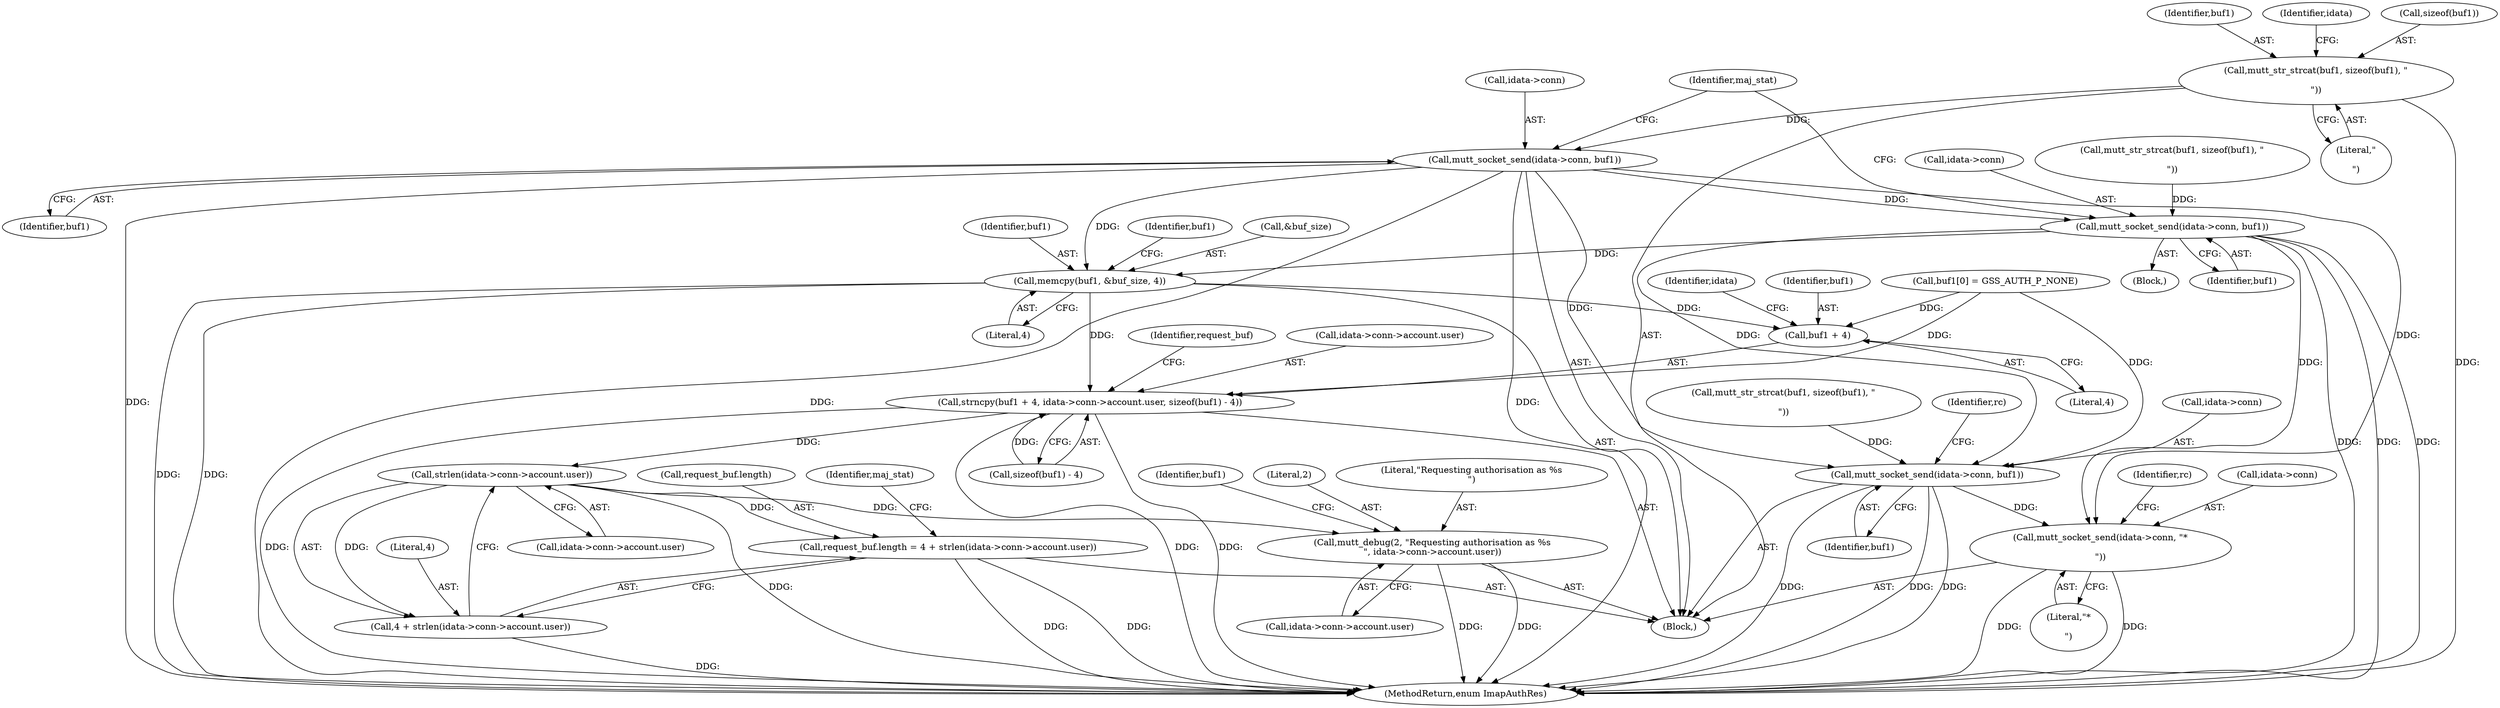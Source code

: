 digraph "0_neomutt_6f163e07ae68654d7ac5268cbb7565f6df79ad85_0@API" {
"1000334" [label="(Call,mutt_socket_send(idata->conn, buf1))"];
"1000329" [label="(Call,mutt_str_strcat(buf1, sizeof(buf1), \"\r\n\"))"];
"1000455" [label="(Call,mutt_socket_send(idata->conn, buf1))"];
"1000616" [label="(Call,memcpy(buf1, &buf_size, 4))"];
"1000626" [label="(Call,strncpy(buf1 + 4, idata->conn->account.user, sizeof(buf1) - 4))"];
"1000652" [label="(Call,strlen(idata->conn->account.user))"];
"1000646" [label="(Call,request_buf.length = 4 + strlen(idata->conn->account.user))"];
"1000650" [label="(Call,4 + strlen(idata->conn->account.user))"];
"1000695" [label="(Call,mutt_debug(2, \"Requesting authorisation as %s\n\", idata->conn->account.user))"];
"1000627" [label="(Call,buf1 + 4)"];
"1000710" [label="(Call,mutt_socket_send(idata->conn, buf1))"];
"1000767" [label="(Call,mutt_socket_send(idata->conn, \"*\r\n\"))"];
"1000647" [label="(Call,request_buf.length)"];
"1000651" [label="(Literal,4)"];
"1000650" [label="(Call,4 + strlen(idata->conn->account.user))"];
"1000646" [label="(Call,request_buf.length = 4 + strlen(idata->conn->account.user))"];
"1000616" [label="(Call,memcpy(buf1, &buf_size, 4))"];
"1000330" [label="(Identifier,buf1)"];
"1000695" [label="(Call,mutt_debug(2, \"Requesting authorisation as %s\n\", idata->conn->account.user))"];
"1000706" [label="(Identifier,buf1)"];
"1000661" [label="(Identifier,maj_stat)"];
"1000343" [label="(Block,)"];
"1000617" [label="(Identifier,buf1)"];
"1000698" [label="(Call,idata->conn->account.user)"];
"1000633" [label="(Identifier,idata)"];
"1000710" [label="(Call,mutt_socket_send(idata->conn, buf1))"];
"1000329" [label="(Call,mutt_str_strcat(buf1, sizeof(buf1), \"\r\n\"))"];
"1000767" [label="(Call,mutt_socket_send(idata->conn, \"*\r\n\"))"];
"1000450" [label="(Call,mutt_str_strcat(buf1, sizeof(buf1), \"\r\n\"))"];
"1000705" [label="(Call,mutt_str_strcat(buf1, sizeof(buf1), \"\r\n\"))"];
"1000336" [label="(Identifier,idata)"];
"1000335" [label="(Call,idata->conn)"];
"1000623" [label="(Identifier,buf1)"];
"1000717" [label="(Identifier,rc)"];
"1000459" [label="(Identifier,buf1)"];
"1000653" [label="(Call,idata->conn->account.user)"];
"1000629" [label="(Literal,4)"];
"1000334" [label="(Call,mutt_socket_send(idata->conn, buf1))"];
"1000626" [label="(Call,strncpy(buf1 + 4, idata->conn->account.user, sizeof(buf1) - 4))"];
"1000455" [label="(Call,mutt_socket_send(idata->conn, buf1))"];
"1000696" [label="(Literal,2)"];
"1000771" [label="(Literal,\"*\r\n\")"];
"1000652" [label="(Call,strlen(idata->conn->account.user))"];
"1000774" [label="(Identifier,rc)"];
"1000628" [label="(Identifier,buf1)"];
"1000768" [label="(Call,idata->conn)"];
"1000630" [label="(Call,idata->conn->account.user)"];
"1000618" [label="(Call,&buf_size)"];
"1000120" [label="(Block,)"];
"1000714" [label="(Identifier,buf1)"];
"1000456" [label="(Call,idata->conn)"];
"1000620" [label="(Literal,4)"];
"1000338" [label="(Identifier,buf1)"];
"1000711" [label="(Call,idata->conn)"];
"1000621" [label="(Call,buf1[0] = GSS_AUTH_P_NONE)"];
"1000341" [label="(Identifier,maj_stat)"];
"1000627" [label="(Call,buf1 + 4)"];
"1000643" [label="(Identifier,request_buf)"];
"1000786" [label="(MethodReturn,enum ImapAuthRes)"];
"1000331" [label="(Call,sizeof(buf1))"];
"1000697" [label="(Literal,\"Requesting authorisation as %s\n\")"];
"1000637" [label="(Call,sizeof(buf1) - 4)"];
"1000333" [label="(Literal,\"\r\n\")"];
"1000334" -> "1000120"  [label="AST: "];
"1000334" -> "1000338"  [label="CFG: "];
"1000335" -> "1000334"  [label="AST: "];
"1000338" -> "1000334"  [label="AST: "];
"1000341" -> "1000334"  [label="CFG: "];
"1000334" -> "1000786"  [label="DDG: "];
"1000334" -> "1000786"  [label="DDG: "];
"1000334" -> "1000786"  [label="DDG: "];
"1000329" -> "1000334"  [label="DDG: "];
"1000334" -> "1000455"  [label="DDG: "];
"1000334" -> "1000616"  [label="DDG: "];
"1000334" -> "1000710"  [label="DDG: "];
"1000334" -> "1000767"  [label="DDG: "];
"1000329" -> "1000120"  [label="AST: "];
"1000329" -> "1000333"  [label="CFG: "];
"1000330" -> "1000329"  [label="AST: "];
"1000331" -> "1000329"  [label="AST: "];
"1000333" -> "1000329"  [label="AST: "];
"1000336" -> "1000329"  [label="CFG: "];
"1000329" -> "1000786"  [label="DDG: "];
"1000455" -> "1000343"  [label="AST: "];
"1000455" -> "1000459"  [label="CFG: "];
"1000456" -> "1000455"  [label="AST: "];
"1000459" -> "1000455"  [label="AST: "];
"1000341" -> "1000455"  [label="CFG: "];
"1000455" -> "1000786"  [label="DDG: "];
"1000455" -> "1000786"  [label="DDG: "];
"1000455" -> "1000786"  [label="DDG: "];
"1000450" -> "1000455"  [label="DDG: "];
"1000455" -> "1000616"  [label="DDG: "];
"1000455" -> "1000710"  [label="DDG: "];
"1000455" -> "1000767"  [label="DDG: "];
"1000616" -> "1000120"  [label="AST: "];
"1000616" -> "1000620"  [label="CFG: "];
"1000617" -> "1000616"  [label="AST: "];
"1000618" -> "1000616"  [label="AST: "];
"1000620" -> "1000616"  [label="AST: "];
"1000623" -> "1000616"  [label="CFG: "];
"1000616" -> "1000786"  [label="DDG: "];
"1000616" -> "1000786"  [label="DDG: "];
"1000616" -> "1000626"  [label="DDG: "];
"1000616" -> "1000627"  [label="DDG: "];
"1000626" -> "1000120"  [label="AST: "];
"1000626" -> "1000637"  [label="CFG: "];
"1000627" -> "1000626"  [label="AST: "];
"1000630" -> "1000626"  [label="AST: "];
"1000637" -> "1000626"  [label="AST: "];
"1000643" -> "1000626"  [label="CFG: "];
"1000626" -> "1000786"  [label="DDG: "];
"1000626" -> "1000786"  [label="DDG: "];
"1000626" -> "1000786"  [label="DDG: "];
"1000621" -> "1000626"  [label="DDG: "];
"1000637" -> "1000626"  [label="DDG: "];
"1000626" -> "1000652"  [label="DDG: "];
"1000652" -> "1000650"  [label="AST: "];
"1000652" -> "1000653"  [label="CFG: "];
"1000653" -> "1000652"  [label="AST: "];
"1000650" -> "1000652"  [label="CFG: "];
"1000652" -> "1000786"  [label="DDG: "];
"1000652" -> "1000646"  [label="DDG: "];
"1000652" -> "1000650"  [label="DDG: "];
"1000652" -> "1000695"  [label="DDG: "];
"1000646" -> "1000120"  [label="AST: "];
"1000646" -> "1000650"  [label="CFG: "];
"1000647" -> "1000646"  [label="AST: "];
"1000650" -> "1000646"  [label="AST: "];
"1000661" -> "1000646"  [label="CFG: "];
"1000646" -> "1000786"  [label="DDG: "];
"1000646" -> "1000786"  [label="DDG: "];
"1000651" -> "1000650"  [label="AST: "];
"1000650" -> "1000786"  [label="DDG: "];
"1000695" -> "1000120"  [label="AST: "];
"1000695" -> "1000698"  [label="CFG: "];
"1000696" -> "1000695"  [label="AST: "];
"1000697" -> "1000695"  [label="AST: "];
"1000698" -> "1000695"  [label="AST: "];
"1000706" -> "1000695"  [label="CFG: "];
"1000695" -> "1000786"  [label="DDG: "];
"1000695" -> "1000786"  [label="DDG: "];
"1000627" -> "1000629"  [label="CFG: "];
"1000628" -> "1000627"  [label="AST: "];
"1000629" -> "1000627"  [label="AST: "];
"1000633" -> "1000627"  [label="CFG: "];
"1000621" -> "1000627"  [label="DDG: "];
"1000710" -> "1000120"  [label="AST: "];
"1000710" -> "1000714"  [label="CFG: "];
"1000711" -> "1000710"  [label="AST: "];
"1000714" -> "1000710"  [label="AST: "];
"1000717" -> "1000710"  [label="CFG: "];
"1000710" -> "1000786"  [label="DDG: "];
"1000710" -> "1000786"  [label="DDG: "];
"1000710" -> "1000786"  [label="DDG: "];
"1000621" -> "1000710"  [label="DDG: "];
"1000705" -> "1000710"  [label="DDG: "];
"1000710" -> "1000767"  [label="DDG: "];
"1000767" -> "1000120"  [label="AST: "];
"1000767" -> "1000771"  [label="CFG: "];
"1000768" -> "1000767"  [label="AST: "];
"1000771" -> "1000767"  [label="AST: "];
"1000774" -> "1000767"  [label="CFG: "];
"1000767" -> "1000786"  [label="DDG: "];
"1000767" -> "1000786"  [label="DDG: "];
}
